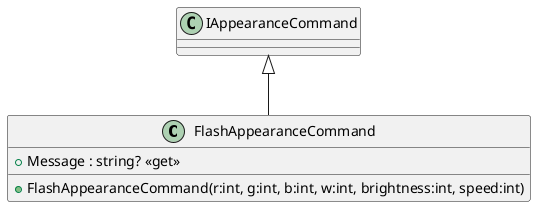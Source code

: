 @startuml
class FlashAppearanceCommand {
    + FlashAppearanceCommand(r:int, g:int, b:int, w:int, brightness:int, speed:int)
    + Message : string? <<get>>
}
IAppearanceCommand <|-- FlashAppearanceCommand
@enduml
